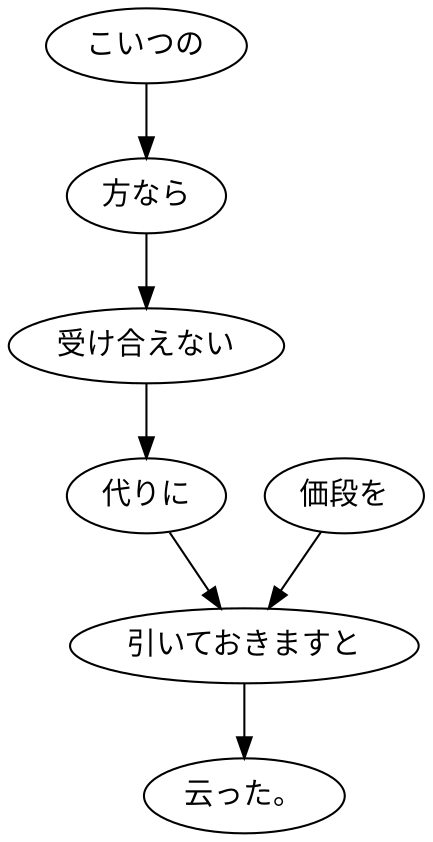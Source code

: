 digraph graph3703 {
	node0 [label="こいつの"];
	node1 [label="方なら"];
	node2 [label="受け合えない"];
	node3 [label="代りに"];
	node4 [label="価段を"];
	node5 [label="引いておきますと"];
	node6 [label="云った。"];
	node0 -> node1;
	node1 -> node2;
	node2 -> node3;
	node3 -> node5;
	node4 -> node5;
	node5 -> node6;
}
